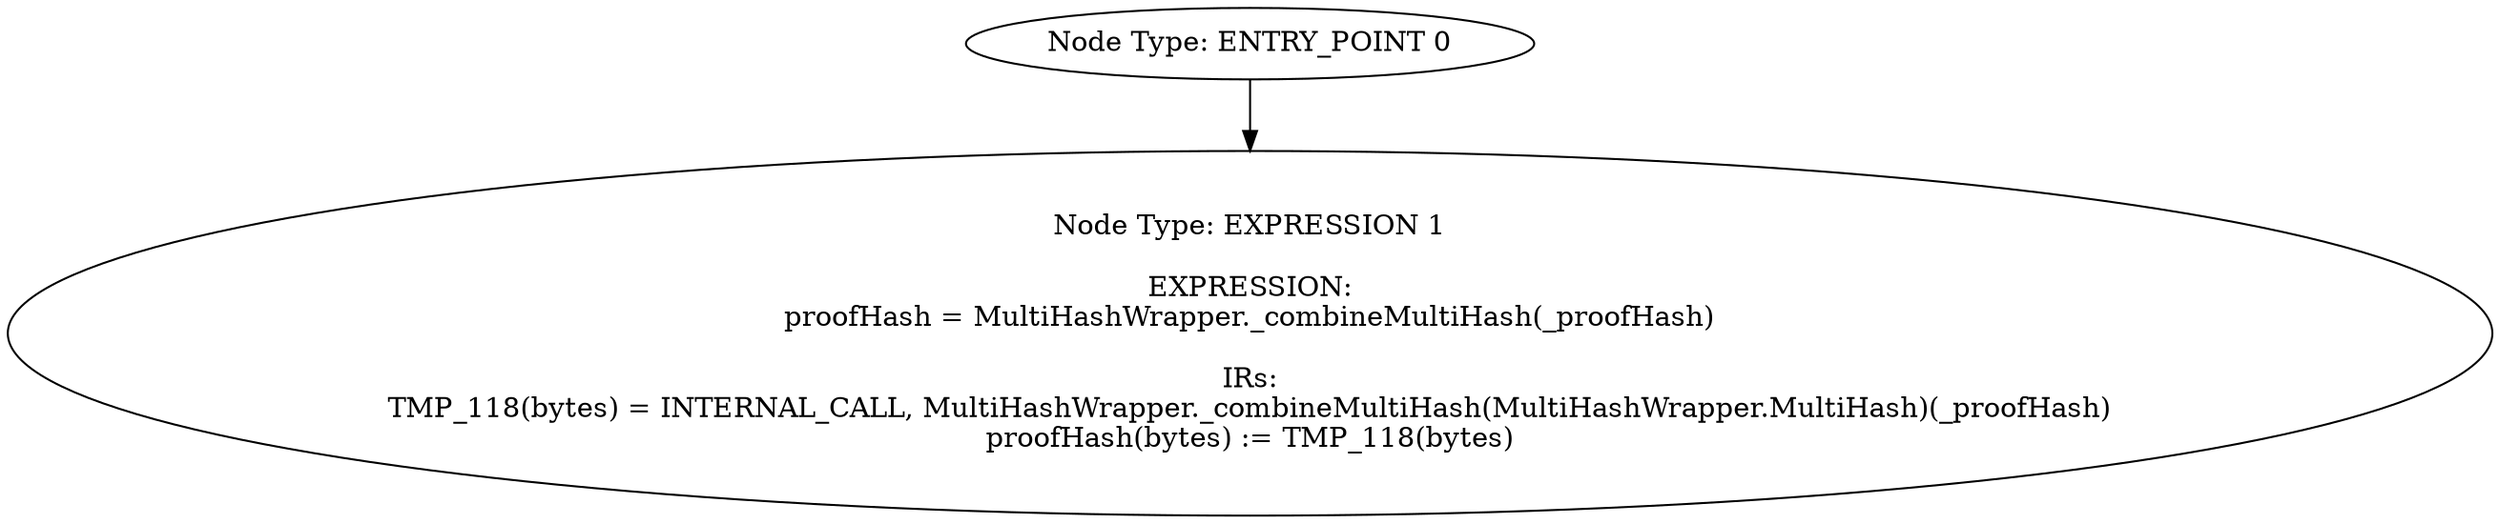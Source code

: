 digraph{
0[label="Node Type: ENTRY_POINT 0
"];
0->1;
1[label="Node Type: EXPRESSION 1

EXPRESSION:
proofHash = MultiHashWrapper._combineMultiHash(_proofHash)

IRs:
TMP_118(bytes) = INTERNAL_CALL, MultiHashWrapper._combineMultiHash(MultiHashWrapper.MultiHash)(_proofHash)
proofHash(bytes) := TMP_118(bytes)"];
}
